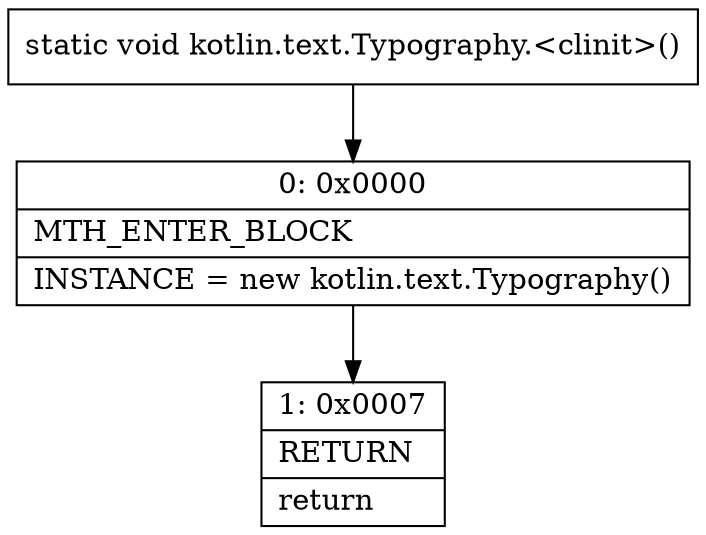 digraph "CFG forkotlin.text.Typography.\<clinit\>()V" {
Node_0 [shape=record,label="{0\:\ 0x0000|MTH_ENTER_BLOCK\l|INSTANCE = new kotlin.text.Typography()\l}"];
Node_1 [shape=record,label="{1\:\ 0x0007|RETURN\l|return\l}"];
MethodNode[shape=record,label="{static void kotlin.text.Typography.\<clinit\>() }"];
MethodNode -> Node_0;
Node_0 -> Node_1;
}

